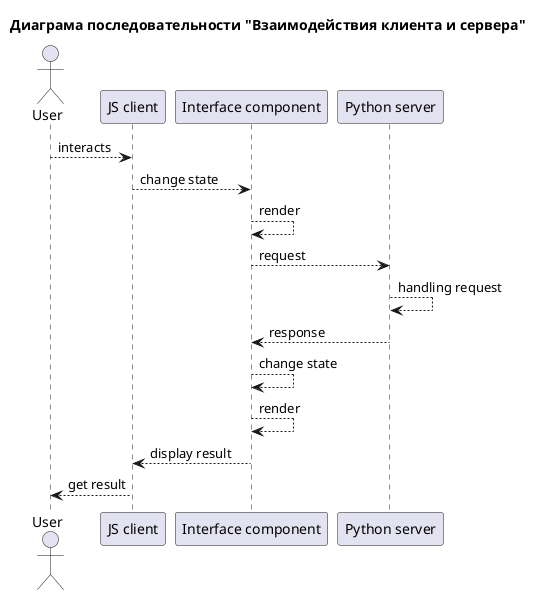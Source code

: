 @startuml

title "Диаграма последовательности "Взаимодействия клиента и сервера""


actor User as "User"
participant JSClient as "JS client"
participant InterfaceComponent as "Interface component"
participant DjangoServer as "Python server"

User --> JSClient : interacts
JSClient --> InterfaceComponent : change state
InterfaceComponent --> InterfaceComponent : render
InterfaceComponent --> DjangoServer : request
DjangoServer --> DjangoServer : handling request
DjangoServer --> InterfaceComponent : response
InterfaceComponent --> InterfaceComponent : change state
InterfaceComponent --> InterfaceComponent : render
InterfaceComponent --> JSClient : display result
JSClient --> User : get result

@enduml
